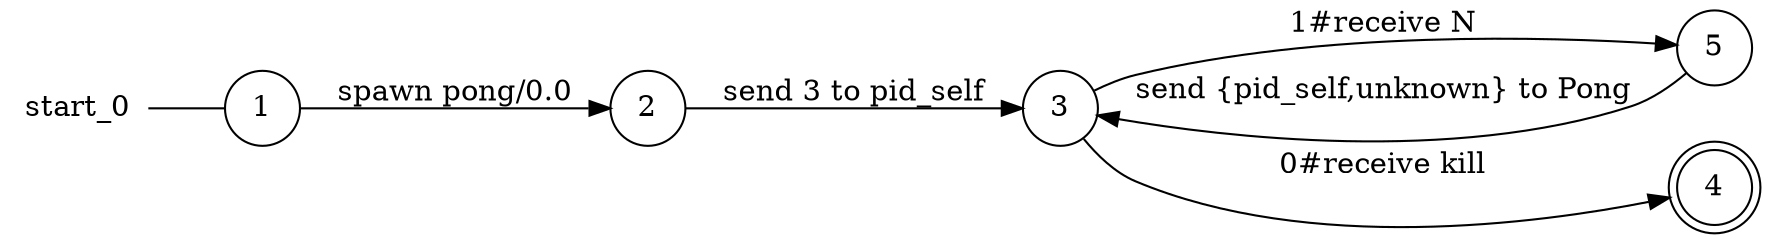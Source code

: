 digraph start_0 {
	rankdir="LR";
	n_0 [label="start_0", shape="plaintext"];
	n_1 [id="5", shape=circle, label="5"];
	n_2 [id="6", shape=doublecircle, label="4"];
	n_3 [id="1", shape=circle, label="1"];
	n_0 -> n_3 [arrowhead=none];
	n_4 [id="2", shape=circle, label="2"];
	n_5 [id="3", shape=circle, label="3"];

	n_3 -> n_4 [id="[$e|1]", label="spawn pong/0.0"];
	n_4 -> n_5 [id="[$e|7]", label="send 3 to pid_self"];
	n_5 -> n_2 [id="[$e|2]", label="0#receive kill"];
	n_1 -> n_5 [id="[$e|5]", label="send {pid_self,unknown} to Pong"];
	n_5 -> n_1 [id="[$e|6]", label="1#receive N"];
}
